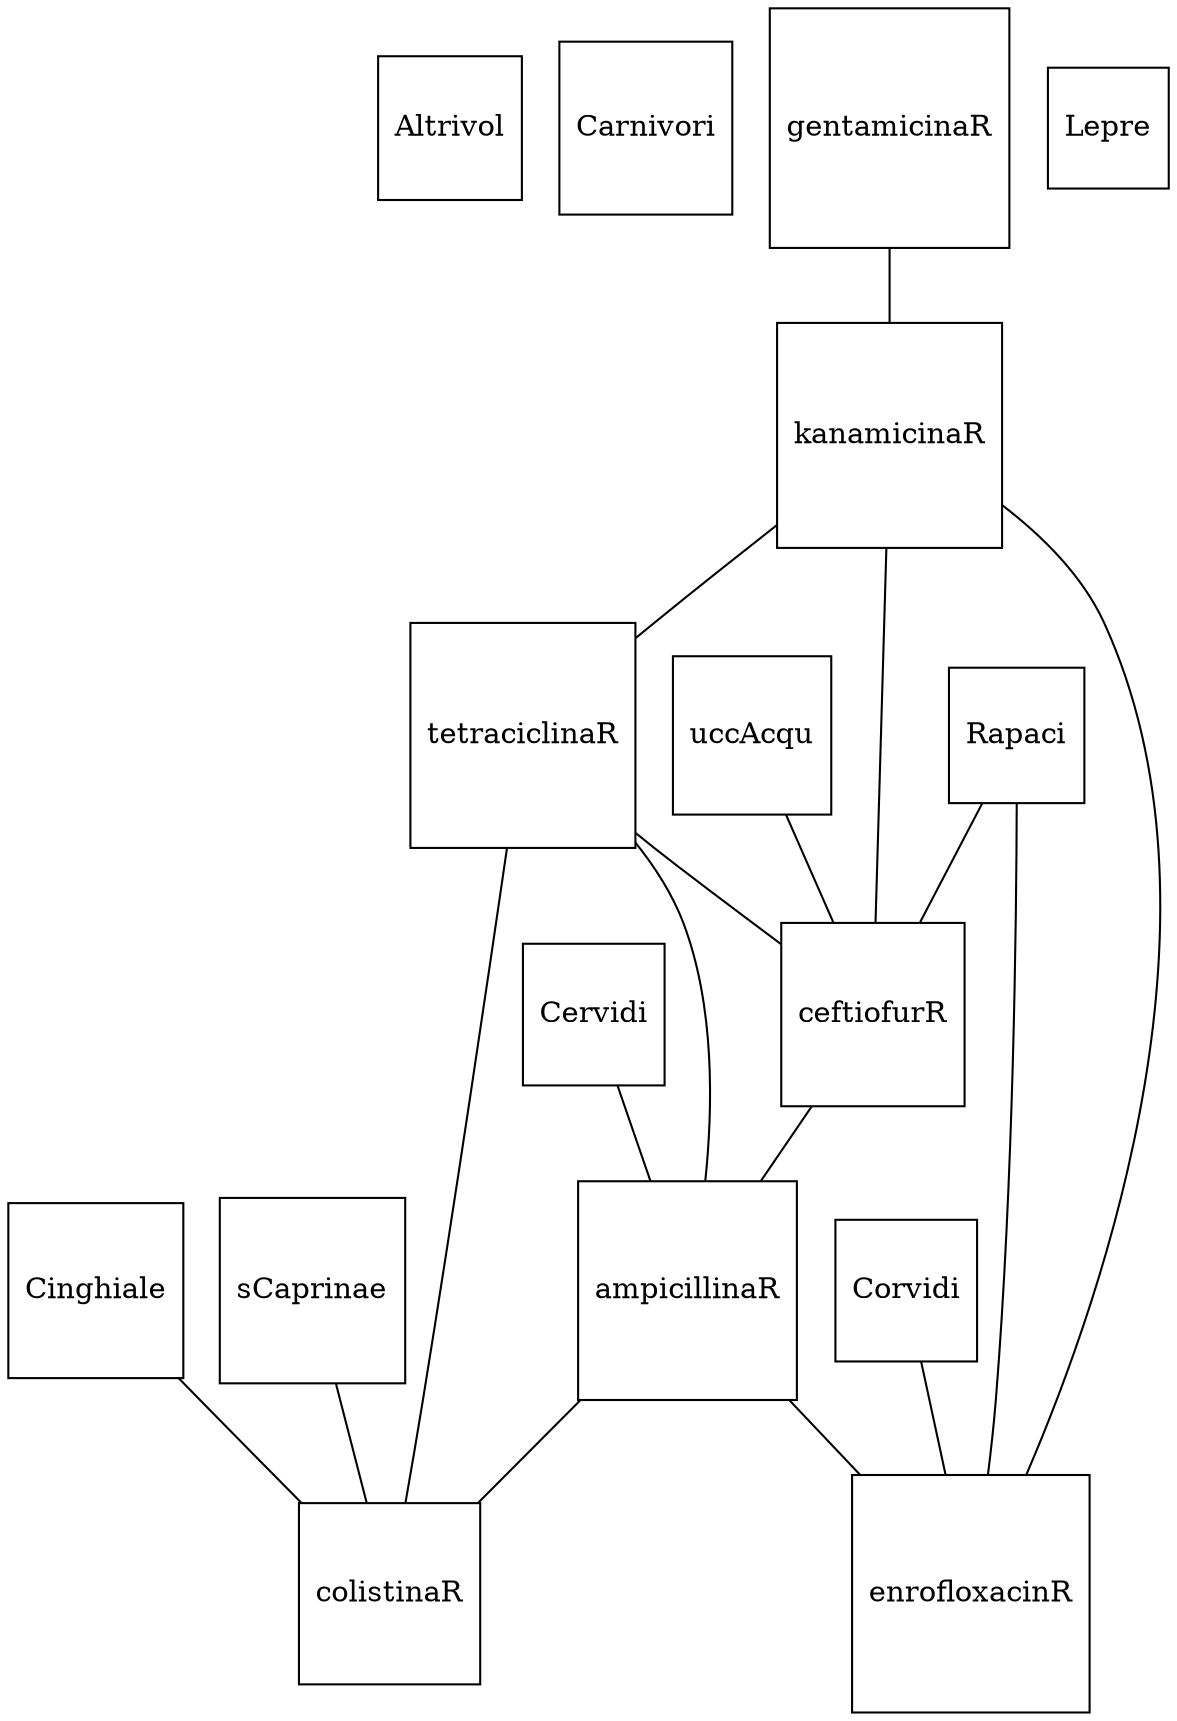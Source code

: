 graph dag { 

"Altrivol"[shape=square];
"Carnivori"[shape=square];
"Cervidi"[shape=square];
"Cinghiale"[shape=square];
"Corvidi"[shape=square];
"Lepre"[shape=square];
"Rapaci"[shape=square];
"sCaprinae"[shape=square];
"uccAcqu"[shape=square];
"colistinaR"[shape=square];
"ceftiofurR"[shape=square];
"kanamicinaR"[shape=square];
"enrofloxacinR"[shape=square];
"gentamicinaR"[shape=square];
"tetraciclinaR"[shape=square];
"ampicillinaR"[shape=square];



"Cervidi"--"ampicillinaR";
"Cinghiale"--"colistinaR";
"Corvidi"--"enrofloxacinR";
"Rapaci"--"ceftiofurR";
"Rapaci"--"enrofloxacinR";
"sCaprinae"--"colistinaR";
"uccAcqu"--"ceftiofurR";
"ceftiofurR"--"ampicillinaR";
"kanamicinaR"--"ceftiofurR";
"kanamicinaR"--"enrofloxacinR";
"kanamicinaR"--"tetraciclinaR";
"gentamicinaR"--"kanamicinaR";
"tetraciclinaR"--"colistinaR";
"tetraciclinaR"--"ceftiofurR";
"tetraciclinaR"--"ampicillinaR";
"ampicillinaR"--"colistinaR";
"ampicillinaR"--"enrofloxacinR";

}
